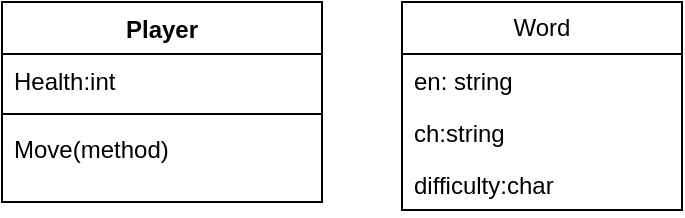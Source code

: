 <mxfile version="26.2.13">
  <diagram id="C5RBs43oDa-KdzZeNtuy" name="Page-1">
    <mxGraphModel dx="1215" dy="623" grid="1" gridSize="10" guides="1" tooltips="1" connect="1" arrows="1" fold="1" page="1" pageScale="1" pageWidth="827" pageHeight="1169" math="0" shadow="0">
      <root>
        <mxCell id="WIyWlLk6GJQsqaUBKTNV-0" />
        <mxCell id="WIyWlLk6GJQsqaUBKTNV-1" parent="WIyWlLk6GJQsqaUBKTNV-0" />
        <mxCell id="RKv1slLzJWmnZM0nmf4L-2" value="Player" style="swimlane;fontStyle=1;align=center;verticalAlign=top;childLayout=stackLayout;horizontal=1;startSize=26;horizontalStack=0;resizeParent=1;resizeParentMax=0;resizeLast=0;collapsible=1;marginBottom=0;whiteSpace=wrap;html=1;" vertex="1" parent="WIyWlLk6GJQsqaUBKTNV-1">
          <mxGeometry x="40" y="40" width="160" height="100" as="geometry" />
        </mxCell>
        <mxCell id="RKv1slLzJWmnZM0nmf4L-3" value="Health:int" style="text;strokeColor=none;fillColor=none;align=left;verticalAlign=top;spacingLeft=4;spacingRight=4;overflow=hidden;rotatable=0;points=[[0,0.5],[1,0.5]];portConstraint=eastwest;whiteSpace=wrap;html=1;" vertex="1" parent="RKv1slLzJWmnZM0nmf4L-2">
          <mxGeometry y="26" width="160" height="26" as="geometry" />
        </mxCell>
        <mxCell id="RKv1slLzJWmnZM0nmf4L-4" value="" style="line;strokeWidth=1;fillColor=none;align=left;verticalAlign=middle;spacingTop=-1;spacingLeft=3;spacingRight=3;rotatable=0;labelPosition=right;points=[];portConstraint=eastwest;strokeColor=inherit;" vertex="1" parent="RKv1slLzJWmnZM0nmf4L-2">
          <mxGeometry y="52" width="160" height="8" as="geometry" />
        </mxCell>
        <mxCell id="RKv1slLzJWmnZM0nmf4L-5" value="Move(method)" style="text;strokeColor=none;fillColor=none;align=left;verticalAlign=top;spacingLeft=4;spacingRight=4;overflow=hidden;rotatable=0;points=[[0,0.5],[1,0.5]];portConstraint=eastwest;whiteSpace=wrap;html=1;" vertex="1" parent="RKv1slLzJWmnZM0nmf4L-2">
          <mxGeometry y="60" width="160" height="40" as="geometry" />
        </mxCell>
        <mxCell id="RKv1slLzJWmnZM0nmf4L-10" value="Word" style="swimlane;fontStyle=0;childLayout=stackLayout;horizontal=1;startSize=26;fillColor=none;horizontalStack=0;resizeParent=1;resizeParentMax=0;resizeLast=0;collapsible=1;marginBottom=0;whiteSpace=wrap;html=1;" vertex="1" parent="WIyWlLk6GJQsqaUBKTNV-1">
          <mxGeometry x="240" y="40" width="140" height="104" as="geometry" />
        </mxCell>
        <mxCell id="RKv1slLzJWmnZM0nmf4L-11" value="en: string&lt;div&gt;&lt;br&gt;&lt;/div&gt;" style="text;strokeColor=none;fillColor=none;align=left;verticalAlign=top;spacingLeft=4;spacingRight=4;overflow=hidden;rotatable=0;points=[[0,0.5],[1,0.5]];portConstraint=eastwest;whiteSpace=wrap;html=1;" vertex="1" parent="RKv1slLzJWmnZM0nmf4L-10">
          <mxGeometry y="26" width="140" height="26" as="geometry" />
        </mxCell>
        <mxCell id="RKv1slLzJWmnZM0nmf4L-12" value="ch:string" style="text;strokeColor=none;fillColor=none;align=left;verticalAlign=top;spacingLeft=4;spacingRight=4;overflow=hidden;rotatable=0;points=[[0,0.5],[1,0.5]];portConstraint=eastwest;whiteSpace=wrap;html=1;" vertex="1" parent="RKv1slLzJWmnZM0nmf4L-10">
          <mxGeometry y="52" width="140" height="26" as="geometry" />
        </mxCell>
        <mxCell id="RKv1slLzJWmnZM0nmf4L-13" value="difficulty:char" style="text;strokeColor=none;fillColor=none;align=left;verticalAlign=top;spacingLeft=4;spacingRight=4;overflow=hidden;rotatable=0;points=[[0,0.5],[1,0.5]];portConstraint=eastwest;whiteSpace=wrap;html=1;" vertex="1" parent="RKv1slLzJWmnZM0nmf4L-10">
          <mxGeometry y="78" width="140" height="26" as="geometry" />
        </mxCell>
      </root>
    </mxGraphModel>
  </diagram>
</mxfile>
